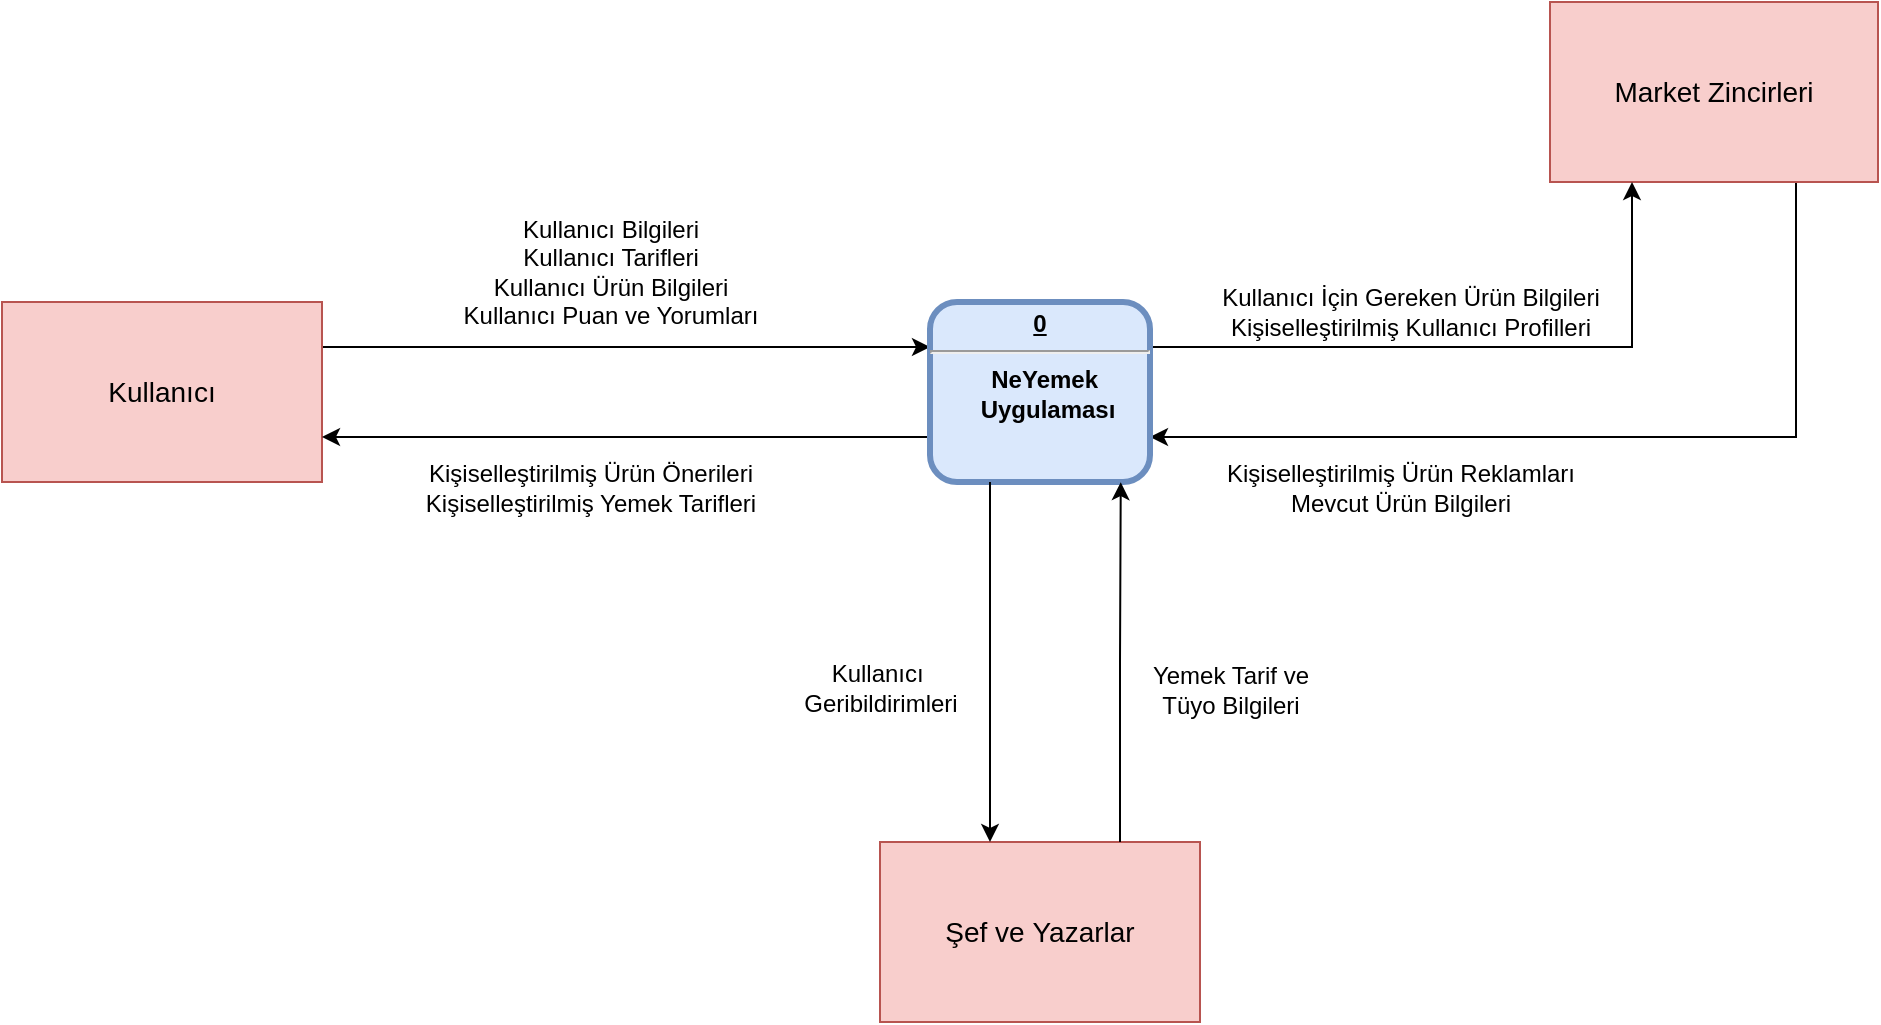<mxfile version="24.1.0" type="device">
  <diagram id="86dkLIxwyVkqGnDBa2-D" name="Sayfa -2">
    <mxGraphModel dx="1353" dy="606" grid="1" gridSize="10" guides="1" tooltips="1" connect="1" arrows="1" fold="1" page="1" pageScale="1" pageWidth="827" pageHeight="1169" math="0" shadow="0">
      <root>
        <mxCell id="0" />
        <mxCell id="1" parent="0" />
        <mxCell id="m6AmEkIX1OqUxC3dge8z-6" style="edgeStyle=orthogonalEdgeStyle;rounded=0;orthogonalLoop=1;jettySize=auto;html=1;exitX=1;exitY=0.25;exitDx=0;exitDy=0;entryX=0;entryY=0.25;entryDx=0;entryDy=0;" parent="1" source="874xn17PkKrNrrWUMp2d-1" target="m6AmEkIX1OqUxC3dge8z-5" edge="1">
          <mxGeometry relative="1" as="geometry">
            <mxPoint x="30" y="262.5" as="targetPoint" />
          </mxGeometry>
        </mxCell>
        <mxCell id="874xn17PkKrNrrWUMp2d-1" value="&lt;font style=&quot;font-size: 14px;&quot;&gt;Kullanıcı&lt;/font&gt;" style="rounded=0;whiteSpace=wrap;html=1;fillColor=#f8cecc;strokeColor=#b85450;" parent="1" vertex="1">
          <mxGeometry x="-414" y="240" width="160" height="90" as="geometry" />
        </mxCell>
        <mxCell id="Wb152fFTuOfh5MX_0x5j-1" value="&lt;font style=&quot;font-size: 14px;&quot;&gt;Şef ve&amp;nbsp;&lt;/font&gt;&lt;span style=&quot;font-size: 14px; background-color: initial;&quot;&gt;Yazarlar&lt;/span&gt;" style="rounded=0;whiteSpace=wrap;html=1;fillColor=#f8cecc;strokeColor=#b85450;" parent="1" vertex="1">
          <mxGeometry x="25" y="510" width="160" height="90" as="geometry" />
        </mxCell>
        <mxCell id="m6AmEkIX1OqUxC3dge8z-9" style="edgeStyle=orthogonalEdgeStyle;rounded=0;orthogonalLoop=1;jettySize=auto;html=1;exitX=0.75;exitY=1;exitDx=0;exitDy=0;entryX=1;entryY=0.75;entryDx=0;entryDy=0;" parent="1" source="m6AmEkIX1OqUxC3dge8z-1" target="m6AmEkIX1OqUxC3dge8z-5" edge="1">
          <mxGeometry relative="1" as="geometry" />
        </mxCell>
        <mxCell id="m6AmEkIX1OqUxC3dge8z-1" value="&lt;font style=&quot;font-size: 14px;&quot;&gt;Market Zincirleri&lt;/font&gt;" style="rounded=0;whiteSpace=wrap;html=1;fillColor=#f8cecc;strokeColor=#b85450;" parent="1" vertex="1">
          <mxGeometry x="360" y="90" width="164" height="90" as="geometry" />
        </mxCell>
        <mxCell id="m6AmEkIX1OqUxC3dge8z-7" style="edgeStyle=orthogonalEdgeStyle;rounded=0;orthogonalLoop=1;jettySize=auto;html=1;exitX=0;exitY=0.75;exitDx=0;exitDy=0;entryX=1;entryY=0.75;entryDx=0;entryDy=0;" parent="1" source="m6AmEkIX1OqUxC3dge8z-5" target="874xn17PkKrNrrWUMp2d-1" edge="1">
          <mxGeometry relative="1" as="geometry" />
        </mxCell>
        <mxCell id="m6AmEkIX1OqUxC3dge8z-8" style="edgeStyle=orthogonalEdgeStyle;rounded=0;orthogonalLoop=1;jettySize=auto;html=1;exitX=1;exitY=0.25;exitDx=0;exitDy=0;entryX=0.25;entryY=1;entryDx=0;entryDy=0;" parent="1" source="m6AmEkIX1OqUxC3dge8z-5" target="m6AmEkIX1OqUxC3dge8z-1" edge="1">
          <mxGeometry relative="1" as="geometry" />
        </mxCell>
        <mxCell id="m6AmEkIX1OqUxC3dge8z-5" value="&lt;p style=&quot;margin: 0px; margin-top: 4px; text-align: center; text-decoration: underline;&quot;&gt;&lt;strong&gt;0&lt;/strong&gt;&lt;/p&gt;&lt;hr&gt;&lt;p style=&quot;margin: 0px; margin-left: 8px;&quot;&gt;NeYemek&amp;nbsp;&lt;/p&gt;&lt;p style=&quot;margin: 0px; margin-left: 8px;&quot;&gt;Uygulaması&lt;/p&gt;" style="verticalAlign=middle;align=center;overflow=fill;fontSize=12;fontFamily=Helvetica;html=1;rounded=1;fontStyle=1;strokeWidth=3;fillColor=#dae8fc;strokeColor=#6c8ebf;" parent="1" vertex="1">
          <mxGeometry x="50" y="240" width="110" height="90" as="geometry" />
        </mxCell>
        <mxCell id="m6AmEkIX1OqUxC3dge8z-15" style="edgeStyle=orthogonalEdgeStyle;rounded=0;orthogonalLoop=1;jettySize=auto;html=1;exitX=0.75;exitY=0;exitDx=0;exitDy=0;entryX=0.867;entryY=1.001;entryDx=0;entryDy=0;entryPerimeter=0;" parent="1" source="Wb152fFTuOfh5MX_0x5j-1" target="m6AmEkIX1OqUxC3dge8z-5" edge="1">
          <mxGeometry relative="1" as="geometry" />
        </mxCell>
        <mxCell id="_4AuGK69kEeH_atodC6D-1" value="&lt;font style=&quot;font-size: 12px;&quot;&gt;Yemek Tarif ve&lt;/font&gt;&lt;div&gt;&lt;font style=&quot;font-size: 12px;&quot;&gt;Tüyo Bilgileri&lt;/font&gt;&lt;/div&gt;" style="edgeLabel;html=1;align=center;verticalAlign=middle;resizable=0;points=[];" parent="m6AmEkIX1OqUxC3dge8z-15" vertex="1" connectable="0">
          <mxGeometry x="-0.058" y="-2" relative="1" as="geometry">
            <mxPoint x="53" y="9" as="offset" />
          </mxGeometry>
        </mxCell>
        <mxCell id="HRfP-qZUwvPAe2flejnB-1" value="Kullanıcı Bilgileri&lt;div&gt;&lt;span style=&quot;background-color: initial;&quot;&gt;Kullanıcı Tarifleri&lt;/span&gt;&lt;/div&gt;&lt;div&gt;&lt;span style=&quot;background-color: initial;&quot;&gt;Kullanıcı Ürün Bilgileri&lt;/span&gt;&lt;/div&gt;&lt;div&gt;&lt;span style=&quot;background-color: initial;&quot;&gt;Kullanıcı Puan ve Yorumları&lt;/span&gt;&lt;/div&gt;" style="text;html=1;align=center;verticalAlign=middle;resizable=0;points=[];autosize=1;strokeColor=none;fillColor=none;" parent="1" vertex="1">
          <mxGeometry x="-195" y="190" width="170" height="70" as="geometry" />
        </mxCell>
        <mxCell id="HBzcs7OGRAPrRANyIXn1-1" value="&lt;div&gt;&lt;span style=&quot;background-color: initial;&quot;&gt;Kişiselleştirilmiş Ürün Önerileri&lt;/span&gt;&lt;/div&gt;&lt;div&gt;Kişiselleştirilmiş Yemek Tarifleri&lt;/div&gt;" style="text;html=1;align=center;verticalAlign=middle;resizable=0;points=[];autosize=1;strokeColor=none;fillColor=none;" parent="1" vertex="1">
          <mxGeometry x="-215" y="313" width="190" height="40" as="geometry" />
        </mxCell>
        <mxCell id="_4AuGK69kEeH_atodC6D-6" value="" style="endArrow=classic;html=1;rounded=0;" parent="1" edge="1">
          <mxGeometry width="50" height="50" relative="1" as="geometry">
            <mxPoint x="80" y="330" as="sourcePoint" />
            <mxPoint x="80" y="510" as="targetPoint" />
          </mxGeometry>
        </mxCell>
        <mxCell id="_4AuGK69kEeH_atodC6D-7" value="&lt;span style=&quot;background-color: rgb(255, 255, 255);&quot;&gt;Kullanıcı&amp;nbsp;&lt;/span&gt;&lt;div&gt;&lt;span style=&quot;background-color: rgb(255, 255, 255);&quot;&gt;Geribildirimleri&lt;/span&gt;&lt;/div&gt;" style="text;html=1;align=center;verticalAlign=middle;resizable=0;points=[];autosize=1;strokeColor=none;fillColor=none;" parent="1" vertex="1">
          <mxGeometry x="-25" y="413" width="100" height="40" as="geometry" />
        </mxCell>
        <mxCell id="SlZHUmqZpzNFd4GYTudN-1" value="Kullanıcı İçin Gereken Ürün Bilgileri&lt;div&gt;Kişiselleştirilmiş Kullanıcı Profilleri&lt;/div&gt;" style="text;html=1;align=center;verticalAlign=middle;resizable=0;points=[];autosize=1;strokeColor=none;fillColor=none;" parent="1" vertex="1">
          <mxGeometry x="185" y="225" width="210" height="40" as="geometry" />
        </mxCell>
        <mxCell id="HFSLxAVJRJjAl60tDQT8-1" value="Kişiselleştirilmiş Ürün Reklamları&lt;div&gt;Mevcut Ürün Bilgileri&lt;/div&gt;" style="text;html=1;align=center;verticalAlign=middle;resizable=0;points=[];autosize=1;strokeColor=none;fillColor=none;" parent="1" vertex="1">
          <mxGeometry x="185" y="313" width="200" height="40" as="geometry" />
        </mxCell>
      </root>
    </mxGraphModel>
  </diagram>
</mxfile>
